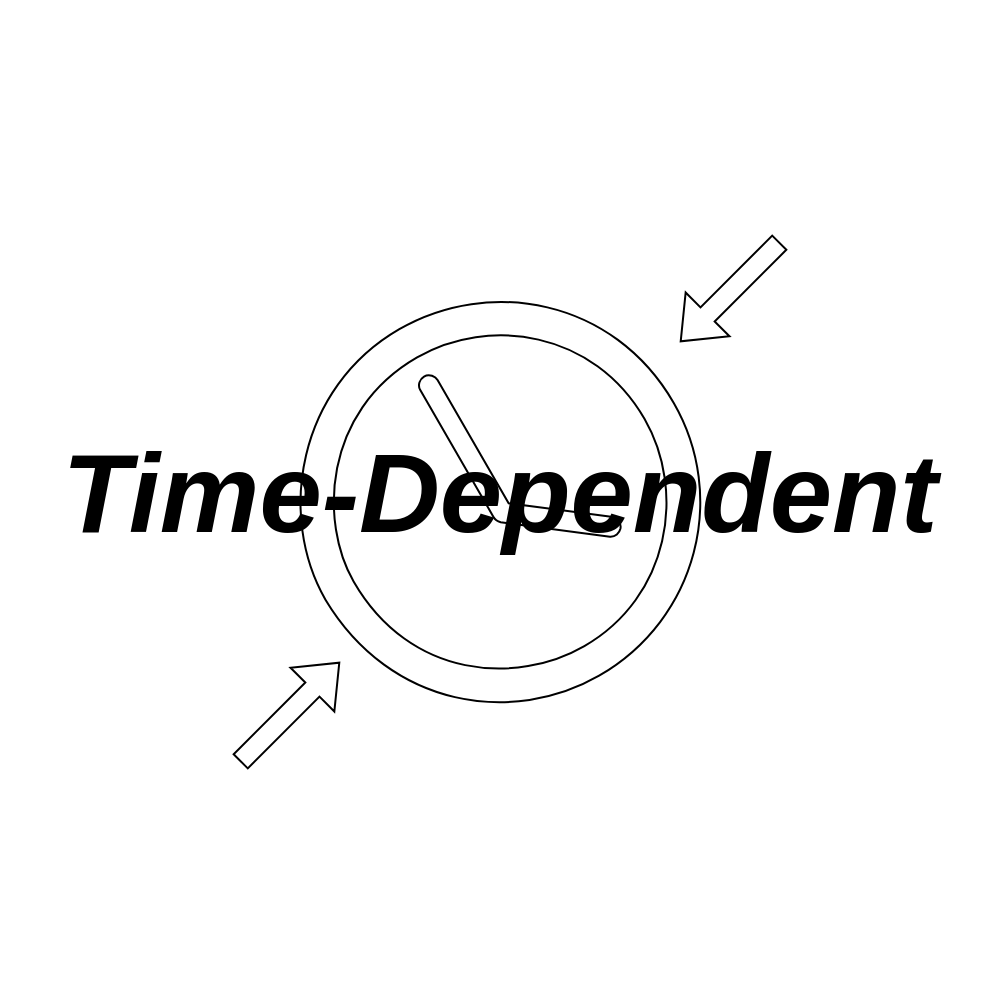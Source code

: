 <mxfile version="22.1.16" type="device">
  <diagram name="Page-1" id="8G-cw-oHvLTIJsPolNjw">
    <mxGraphModel dx="574" dy="338" grid="1" gridSize="10" guides="1" tooltips="1" connect="1" arrows="1" fold="1" page="1" pageScale="1" pageWidth="827" pageHeight="1169" math="0" shadow="0">
      <root>
        <mxCell id="0" />
        <mxCell id="1" parent="0" />
        <mxCell id="Hs8Mg0IuYldybvRTa3FF-2" value="" style="sketch=0;pointerEvents=1;shadow=0;dashed=0;html=1;labelPosition=center;verticalLabelPosition=bottom;verticalAlign=top;outlineConnect=0;align=center;shape=mxgraph.office.concepts.clock;rotation=-30;" vertex="1" parent="1">
          <mxGeometry x="150" y="150" width="200" height="200" as="geometry" />
        </mxCell>
        <mxCell id="Hs8Mg0IuYldybvRTa3FF-3" value="" style="shape=flexArrow;endArrow=classic;html=1;rounded=0;" edge="1" parent="1">
          <mxGeometry width="50" height="50" relative="1" as="geometry">
            <mxPoint x="390" y="120" as="sourcePoint" />
            <mxPoint x="340" y="170" as="targetPoint" />
          </mxGeometry>
        </mxCell>
        <mxCell id="Hs8Mg0IuYldybvRTa3FF-4" value="" style="shape=flexArrow;endArrow=classic;html=1;rounded=0;" edge="1" parent="1">
          <mxGeometry width="50" height="50" relative="1" as="geometry">
            <mxPoint x="120.0" y="380.0" as="sourcePoint" />
            <mxPoint x="170.0" y="330.0" as="targetPoint" />
          </mxGeometry>
        </mxCell>
        <mxCell id="Hs8Mg0IuYldybvRTa3FF-5" value="Time-Dependent" style="text;html=1;align=center;verticalAlign=middle;whiteSpace=wrap;rounded=0;fillColor=none;strokeColor=none;fontStyle=3;fontSize=56;" vertex="1" parent="1">
          <mxGeometry y="230" width="500" height="30" as="geometry" />
        </mxCell>
        <mxCell id="Hs8Mg0IuYldybvRTa3FF-6" value="" style="endArrow=none;html=1;rounded=0;" edge="1" parent="1">
          <mxGeometry width="50" height="50" relative="1" as="geometry">
            <mxPoint x="240" as="sourcePoint" />
            <mxPoint x="240" as="targetPoint" />
          </mxGeometry>
        </mxCell>
        <mxCell id="Hs8Mg0IuYldybvRTa3FF-7" value="" style="endArrow=none;html=1;rounded=0;" edge="1" parent="1">
          <mxGeometry width="50" height="50" relative="1" as="geometry">
            <mxPoint x="250" y="500" as="sourcePoint" />
            <mxPoint x="250" y="500" as="targetPoint" />
            <Array as="points">
              <mxPoint x="249.8" y="500" />
            </Array>
          </mxGeometry>
        </mxCell>
      </root>
    </mxGraphModel>
  </diagram>
</mxfile>
